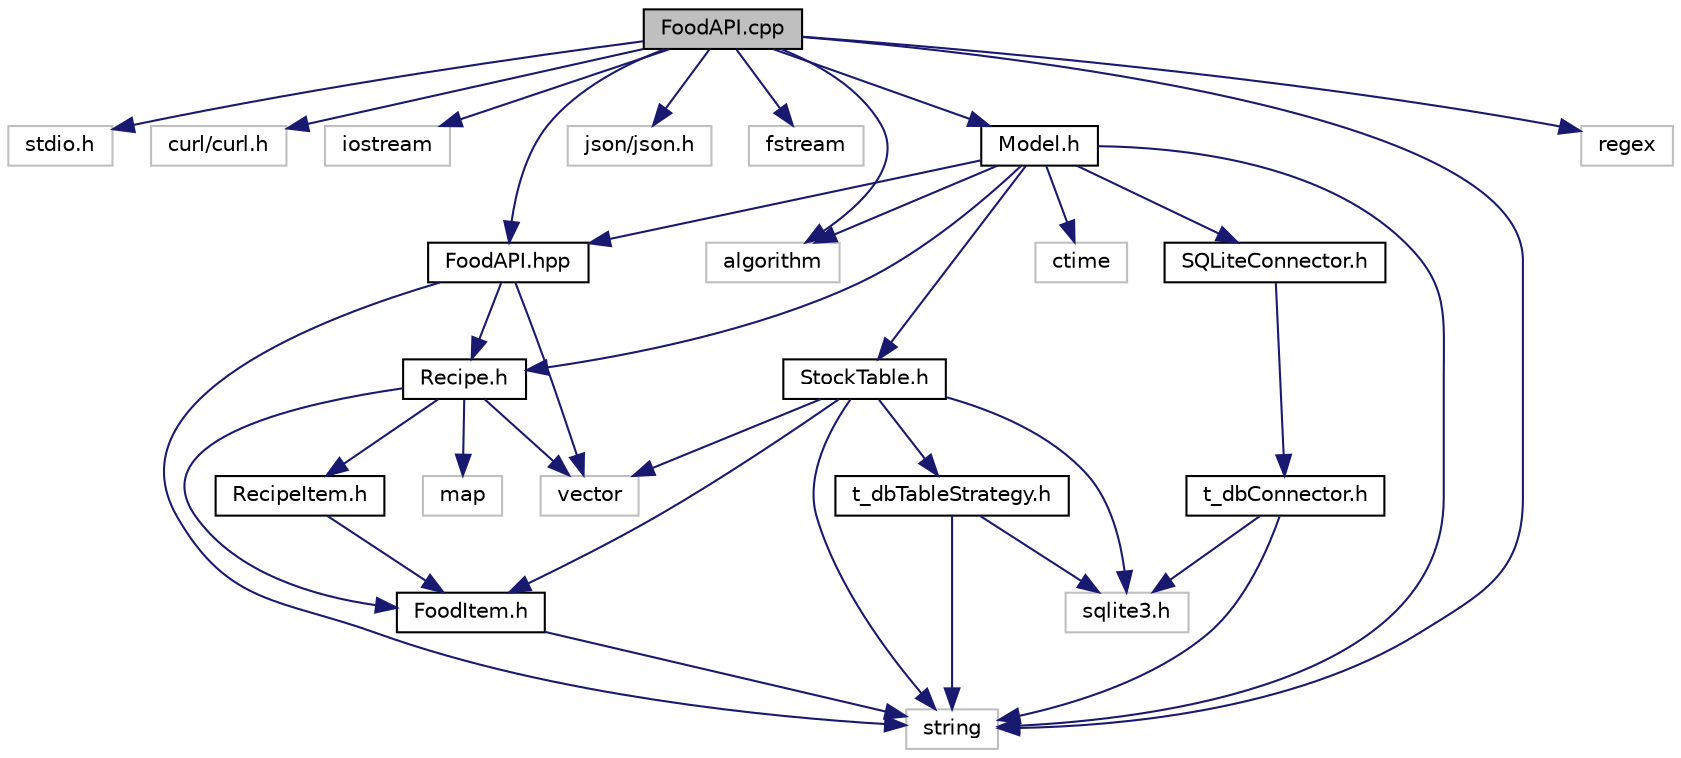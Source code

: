 digraph "FoodAPI.cpp"
{
 // LATEX_PDF_SIZE
  edge [fontname="Helvetica",fontsize="10",labelfontname="Helvetica",labelfontsize="10"];
  node [fontname="Helvetica",fontsize="10",shape=record];
  Node1 [label="FoodAPI.cpp",height=0.2,width=0.4,color="black", fillcolor="grey75", style="filled", fontcolor="black",tooltip="FoodAPI program file. Contains the implementation for FoodAPI class. Used to communicate with Spoonac..."];
  Node1 -> Node2 [color="midnightblue",fontsize="10",style="solid",fontname="Helvetica"];
  Node2 [label="stdio.h",height=0.2,width=0.4,color="grey75", fillcolor="white", style="filled",tooltip=" "];
  Node1 -> Node3 [color="midnightblue",fontsize="10",style="solid",fontname="Helvetica"];
  Node3 [label="curl/curl.h",height=0.2,width=0.4,color="grey75", fillcolor="white", style="filled",tooltip=" "];
  Node1 -> Node4 [color="midnightblue",fontsize="10",style="solid",fontname="Helvetica"];
  Node4 [label="iostream",height=0.2,width=0.4,color="grey75", fillcolor="white", style="filled",tooltip=" "];
  Node1 -> Node5 [color="midnightblue",fontsize="10",style="solid",fontname="Helvetica"];
  Node5 [label="string",height=0.2,width=0.4,color="grey75", fillcolor="white", style="filled",tooltip=" "];
  Node1 -> Node6 [color="midnightblue",fontsize="10",style="solid",fontname="Helvetica"];
  Node6 [label="json/json.h",height=0.2,width=0.4,color="grey75", fillcolor="white", style="filled",tooltip=" "];
  Node1 -> Node7 [color="midnightblue",fontsize="10",style="solid",fontname="Helvetica"];
  Node7 [label="fstream",height=0.2,width=0.4,color="grey75", fillcolor="white", style="filled",tooltip=" "];
  Node1 -> Node8 [color="midnightblue",fontsize="10",style="solid",fontname="Helvetica"];
  Node8 [label="algorithm",height=0.2,width=0.4,color="grey75", fillcolor="white", style="filled",tooltip=" "];
  Node1 -> Node9 [color="midnightblue",fontsize="10",style="solid",fontname="Helvetica"];
  Node9 [label="FoodAPI.hpp",height=0.2,width=0.4,color="black", fillcolor="white", style="filled",URL="$FoodAPI_8hpp_source.html",tooltip=" "];
  Node9 -> Node5 [color="midnightblue",fontsize="10",style="solid",fontname="Helvetica"];
  Node9 -> Node10 [color="midnightblue",fontsize="10",style="solid",fontname="Helvetica"];
  Node10 [label="vector",height=0.2,width=0.4,color="grey75", fillcolor="white", style="filled",tooltip=" "];
  Node9 -> Node11 [color="midnightblue",fontsize="10",style="solid",fontname="Helvetica"];
  Node11 [label="Recipe.h",height=0.2,width=0.4,color="black", fillcolor="white", style="filled",URL="$Recipe_8h_source.html",tooltip=" "];
  Node11 -> Node10 [color="midnightblue",fontsize="10",style="solid",fontname="Helvetica"];
  Node11 -> Node12 [color="midnightblue",fontsize="10",style="solid",fontname="Helvetica"];
  Node12 [label="map",height=0.2,width=0.4,color="grey75", fillcolor="white", style="filled",tooltip=" "];
  Node11 -> Node13 [color="midnightblue",fontsize="10",style="solid",fontname="Helvetica"];
  Node13 [label="FoodItem.h",height=0.2,width=0.4,color="black", fillcolor="white", style="filled",URL="$FoodItem_8h.html",tooltip="FoodItem header file. Contains the defininitions for the FoodItem Class. Used to represent records in..."];
  Node13 -> Node5 [color="midnightblue",fontsize="10",style="solid",fontname="Helvetica"];
  Node11 -> Node14 [color="midnightblue",fontsize="10",style="solid",fontname="Helvetica"];
  Node14 [label="RecipeItem.h",height=0.2,width=0.4,color="black", fillcolor="white", style="filled",URL="$RecipeItem_8h_source.html",tooltip=" "];
  Node14 -> Node13 [color="midnightblue",fontsize="10",style="solid",fontname="Helvetica"];
  Node1 -> Node15 [color="midnightblue",fontsize="10",style="solid",fontname="Helvetica"];
  Node15 [label="Model.h",height=0.2,width=0.4,color="black", fillcolor="white", style="filled",URL="$Model_8h.html",tooltip="Model header file. Contains the defininitions for the Model Class. The model is used as a middleman b..."];
  Node15 -> Node11 [color="midnightblue",fontsize="10",style="solid",fontname="Helvetica"];
  Node15 -> Node16 [color="midnightblue",fontsize="10",style="solid",fontname="Helvetica"];
  Node16 [label="SQLiteConnector.h",height=0.2,width=0.4,color="black", fillcolor="white", style="filled",URL="$SQLiteConnector_8h.html",tooltip="SQLiteConnector header file. This file contains the defintions for the SQLiteConnector class...."];
  Node16 -> Node17 [color="midnightblue",fontsize="10",style="solid",fontname="Helvetica"];
  Node17 [label="t_dbConnector.h",height=0.2,width=0.4,color="black", fillcolor="white", style="filled",URL="$t__dbConnector_8h.html",tooltip="t_dbConnector header file. This contains the definitions for the Database Connector Template"];
  Node17 -> Node18 [color="midnightblue",fontsize="10",style="solid",fontname="Helvetica"];
  Node18 [label="sqlite3.h",height=0.2,width=0.4,color="grey75", fillcolor="white", style="filled",tooltip=" "];
  Node17 -> Node5 [color="midnightblue",fontsize="10",style="solid",fontname="Helvetica"];
  Node15 -> Node19 [color="midnightblue",fontsize="10",style="solid",fontname="Helvetica"];
  Node19 [label="StockTable.h",height=0.2,width=0.4,color="black", fillcolor="white", style="filled",URL="$StockTable_8h.html",tooltip="StockTable program. This file contains the implementations for the functions StockTable class...."];
  Node19 -> Node20 [color="midnightblue",fontsize="10",style="solid",fontname="Helvetica"];
  Node20 [label="t_dbTableStrategy.h",height=0.2,width=0.4,color="black", fillcolor="white", style="filled",URL="$t__dbTableStrategy_8h.html",tooltip="t_dbTableStrategy header file. This contains the definitions for the Database Table Strategy template"];
  Node20 -> Node5 [color="midnightblue",fontsize="10",style="solid",fontname="Helvetica"];
  Node20 -> Node18 [color="midnightblue",fontsize="10",style="solid",fontname="Helvetica"];
  Node19 -> Node10 [color="midnightblue",fontsize="10",style="solid",fontname="Helvetica"];
  Node19 -> Node13 [color="midnightblue",fontsize="10",style="solid",fontname="Helvetica"];
  Node19 -> Node5 [color="midnightblue",fontsize="10",style="solid",fontname="Helvetica"];
  Node19 -> Node18 [color="midnightblue",fontsize="10",style="solid",fontname="Helvetica"];
  Node15 -> Node5 [color="midnightblue",fontsize="10",style="solid",fontname="Helvetica"];
  Node15 -> Node21 [color="midnightblue",fontsize="10",style="solid",fontname="Helvetica"];
  Node21 [label="ctime",height=0.2,width=0.4,color="grey75", fillcolor="white", style="filled",tooltip=" "];
  Node15 -> Node8 [color="midnightblue",fontsize="10",style="solid",fontname="Helvetica"];
  Node15 -> Node9 [color="midnightblue",fontsize="10",style="solid",fontname="Helvetica"];
  Node1 -> Node22 [color="midnightblue",fontsize="10",style="solid",fontname="Helvetica"];
  Node22 [label="regex",height=0.2,width=0.4,color="grey75", fillcolor="white", style="filled",tooltip=" "];
}
